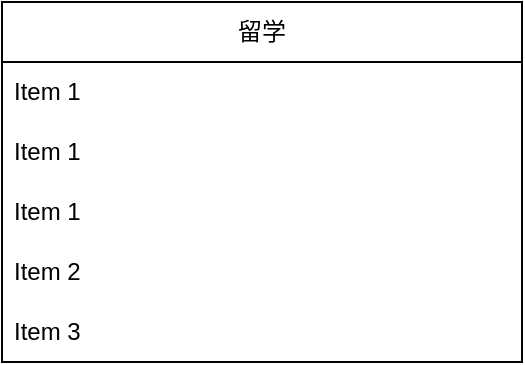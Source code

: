 <mxfile version="24.4.4" type="github">
  <diagram id="6a731a19-8d31-9384-78a2-239565b7b9f0" name="Page-1">
    <mxGraphModel dx="954" dy="640" grid="1" gridSize="10" guides="1" tooltips="1" connect="1" arrows="1" fold="1" page="1" pageScale="1" pageWidth="1169" pageHeight="827" background="none" math="0" shadow="0">
      <root>
        <mxCell id="0" />
        <mxCell id="1" parent="0" />
        <mxCell id="HyvyjcW-Y3temF30Cyy7-56" value="留学" style="swimlane;fontStyle=0;childLayout=stackLayout;horizontal=1;startSize=30;horizontalStack=0;resizeParent=1;resizeParentMax=0;resizeLast=0;collapsible=1;marginBottom=0;whiteSpace=wrap;html=1;" vertex="1" parent="1">
          <mxGeometry x="50" y="90" width="260" height="180" as="geometry" />
        </mxCell>
        <mxCell id="HyvyjcW-Y3temF30Cyy7-57" value="Item 1" style="text;strokeColor=none;fillColor=none;align=left;verticalAlign=middle;spacingLeft=4;spacingRight=4;overflow=hidden;points=[[0,0.5],[1,0.5]];portConstraint=eastwest;rotatable=0;whiteSpace=wrap;html=1;" vertex="1" parent="HyvyjcW-Y3temF30Cyy7-56">
          <mxGeometry y="30" width="260" height="30" as="geometry" />
        </mxCell>
        <mxCell id="HyvyjcW-Y3temF30Cyy7-60" value="Item 1" style="text;strokeColor=none;fillColor=none;align=left;verticalAlign=middle;spacingLeft=4;spacingRight=4;overflow=hidden;points=[[0,0.5],[1,0.5]];portConstraint=eastwest;rotatable=0;whiteSpace=wrap;html=1;" vertex="1" parent="HyvyjcW-Y3temF30Cyy7-56">
          <mxGeometry y="60" width="260" height="30" as="geometry" />
        </mxCell>
        <mxCell id="HyvyjcW-Y3temF30Cyy7-61" value="Item 1" style="text;strokeColor=none;fillColor=none;align=left;verticalAlign=middle;spacingLeft=4;spacingRight=4;overflow=hidden;points=[[0,0.5],[1,0.5]];portConstraint=eastwest;rotatable=0;whiteSpace=wrap;html=1;" vertex="1" parent="HyvyjcW-Y3temF30Cyy7-56">
          <mxGeometry y="90" width="260" height="30" as="geometry" />
        </mxCell>
        <mxCell id="HyvyjcW-Y3temF30Cyy7-58" value="Item 2" style="text;strokeColor=none;fillColor=none;align=left;verticalAlign=middle;spacingLeft=4;spacingRight=4;overflow=hidden;points=[[0,0.5],[1,0.5]];portConstraint=eastwest;rotatable=0;whiteSpace=wrap;html=1;" vertex="1" parent="HyvyjcW-Y3temF30Cyy7-56">
          <mxGeometry y="120" width="260" height="30" as="geometry" />
        </mxCell>
        <mxCell id="HyvyjcW-Y3temF30Cyy7-59" value="Item 3" style="text;strokeColor=none;fillColor=none;align=left;verticalAlign=middle;spacingLeft=4;spacingRight=4;overflow=hidden;points=[[0,0.5],[1,0.5]];portConstraint=eastwest;rotatable=0;whiteSpace=wrap;html=1;" vertex="1" parent="HyvyjcW-Y3temF30Cyy7-56">
          <mxGeometry y="150" width="260" height="30" as="geometry" />
        </mxCell>
      </root>
    </mxGraphModel>
  </diagram>
</mxfile>
